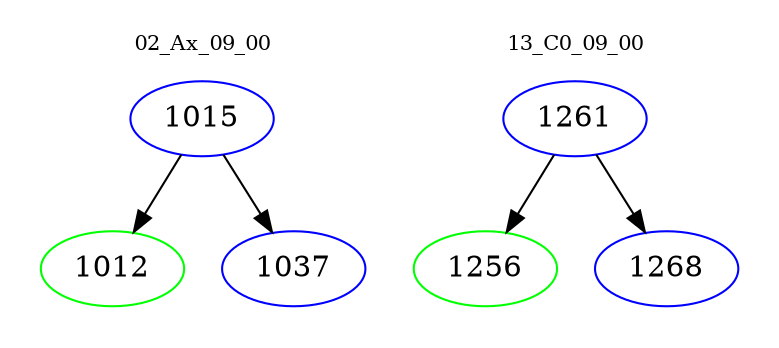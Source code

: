 digraph{
subgraph cluster_0 {
color = white
label = "02_Ax_09_00";
fontsize=10;
T0_1015 [label="1015", color="blue"]
T0_1015 -> T0_1012 [color="black"]
T0_1012 [label="1012", color="green"]
T0_1015 -> T0_1037 [color="black"]
T0_1037 [label="1037", color="blue"]
}
subgraph cluster_1 {
color = white
label = "13_C0_09_00";
fontsize=10;
T1_1261 [label="1261", color="blue"]
T1_1261 -> T1_1256 [color="black"]
T1_1256 [label="1256", color="green"]
T1_1261 -> T1_1268 [color="black"]
T1_1268 [label="1268", color="blue"]
}
}
